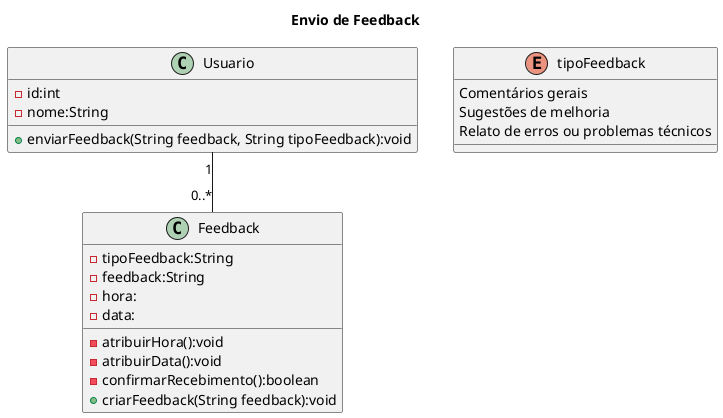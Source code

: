 @startuml Diagrama de Classes Envio de Feedback
title Envio de Feedback

Usuario "1" -- "0..*" Feedback

class Usuario{
    -id:int
    -nome:String

    +enviarFeedback(String feedback, String tipoFeedback):void
}

class Feedback{
    -tipoFeedback:String
    -feedback:String
    -hora:
    -data:

    -atribuirHora():void
    -atribuirData():void
    -confirmarRecebimento():boolean
    +criarFeedback(String feedback):void
}

enum tipoFeedback {
    Comentários gerais
    Sugestões de melhoria
    Relato de erros ou problemas técnicos
}

@enduml